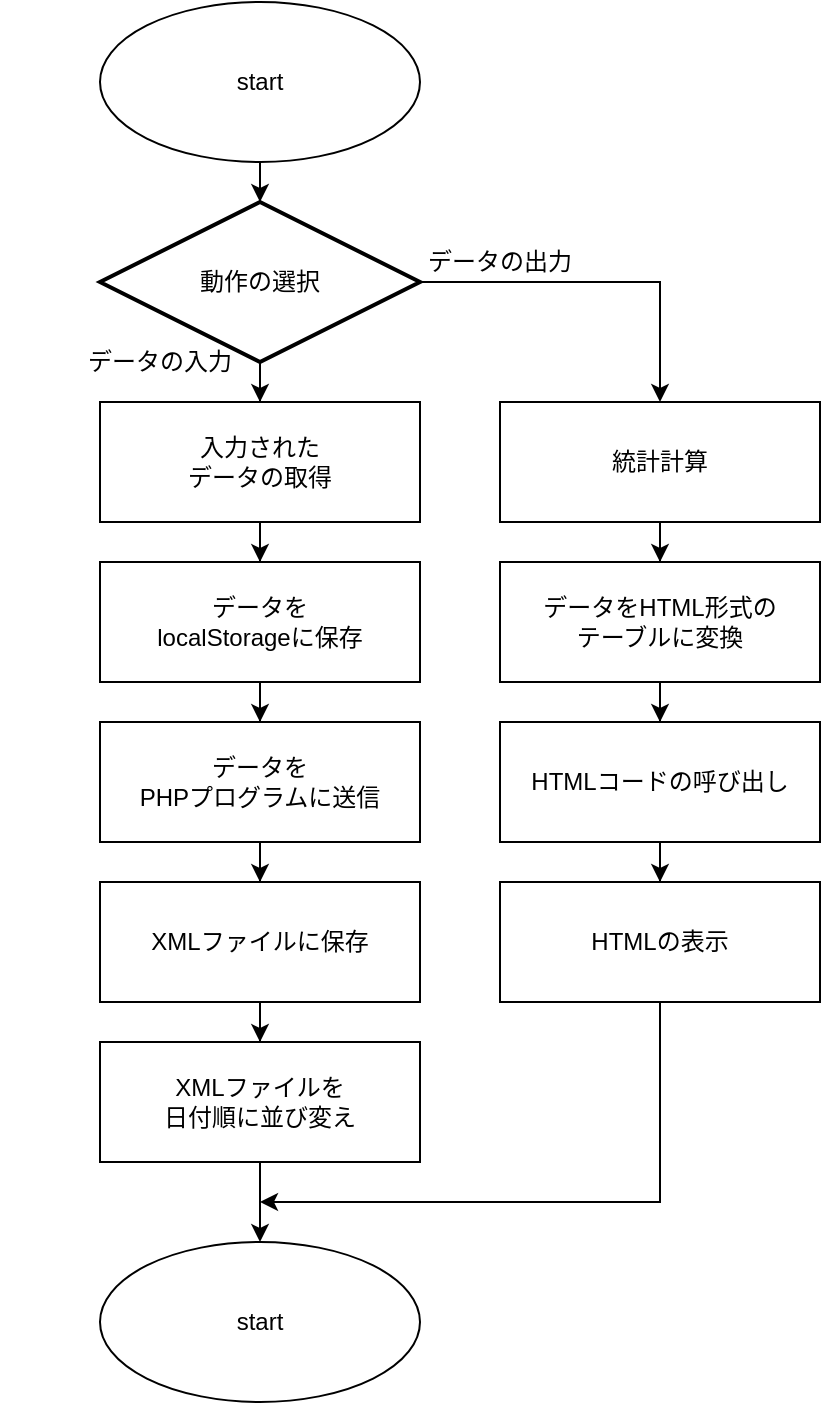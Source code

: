 <mxfile version="24.4.8" type="device" pages="2">
  <diagram id="RdB09OJIIPnD55vXzaoE" name="Page-1">
    <mxGraphModel dx="1134" dy="796" grid="1" gridSize="10" guides="1" tooltips="1" connect="1" arrows="1" fold="1" page="1" pageScale="1" pageWidth="850" pageHeight="1100" math="0" shadow="0">
      <root>
        <mxCell id="0" />
        <mxCell id="1" parent="0" />
        <mxCell id="Xo_vgsBLtCDooDZ1TVGX-27" value="" style="edgeStyle=orthogonalEdgeStyle;rounded=0;orthogonalLoop=1;jettySize=auto;html=1;" edge="1" parent="1" source="Xo_vgsBLtCDooDZ1TVGX-3" target="Xo_vgsBLtCDooDZ1TVGX-15">
          <mxGeometry relative="1" as="geometry" />
        </mxCell>
        <mxCell id="Xo_vgsBLtCDooDZ1TVGX-3" value="start" style="ellipse;whiteSpace=wrap;html=1;" vertex="1" parent="1">
          <mxGeometry x="120" y="60" width="160" height="80" as="geometry" />
        </mxCell>
        <mxCell id="Xo_vgsBLtCDooDZ1TVGX-4" value="データの入力" style="rounded=0;whiteSpace=wrap;html=1;fillColor=none;strokeColor=none;" vertex="1" parent="1">
          <mxGeometry x="70" y="200" width="160" height="80" as="geometry" />
        </mxCell>
        <mxCell id="Xo_vgsBLtCDooDZ1TVGX-12" value="" style="edgeStyle=orthogonalEdgeStyle;rounded=0;orthogonalLoop=1;jettySize=auto;html=1;" edge="1" parent="1" source="Xo_vgsBLtCDooDZ1TVGX-5" target="Xo_vgsBLtCDooDZ1TVGX-7">
          <mxGeometry relative="1" as="geometry" />
        </mxCell>
        <mxCell id="Xo_vgsBLtCDooDZ1TVGX-5" value="データを&lt;div&gt;localStorageに保存&lt;/div&gt;" style="rounded=0;whiteSpace=wrap;html=1;" vertex="1" parent="1">
          <mxGeometry x="120" y="340" width="160" height="60" as="geometry" />
        </mxCell>
        <mxCell id="Xo_vgsBLtCDooDZ1TVGX-11" value="" style="edgeStyle=orthogonalEdgeStyle;rounded=0;orthogonalLoop=1;jettySize=auto;html=1;" edge="1" parent="1" source="Xo_vgsBLtCDooDZ1TVGX-6" target="Xo_vgsBLtCDooDZ1TVGX-5">
          <mxGeometry relative="1" as="geometry" />
        </mxCell>
        <mxCell id="Xo_vgsBLtCDooDZ1TVGX-6" value="入力された&lt;div&gt;データの取得&lt;/div&gt;" style="rounded=0;whiteSpace=wrap;html=1;" vertex="1" parent="1">
          <mxGeometry x="120" y="260" width="160" height="60" as="geometry" />
        </mxCell>
        <mxCell id="Xo_vgsBLtCDooDZ1TVGX-13" value="" style="edgeStyle=orthogonalEdgeStyle;rounded=0;orthogonalLoop=1;jettySize=auto;html=1;" edge="1" parent="1" source="Xo_vgsBLtCDooDZ1TVGX-7" target="Xo_vgsBLtCDooDZ1TVGX-8">
          <mxGeometry relative="1" as="geometry" />
        </mxCell>
        <mxCell id="Xo_vgsBLtCDooDZ1TVGX-7" value="データを&lt;div&gt;PHPプログラムに送信&lt;/div&gt;" style="rounded=0;whiteSpace=wrap;html=1;" vertex="1" parent="1">
          <mxGeometry x="120" y="420" width="160" height="60" as="geometry" />
        </mxCell>
        <mxCell id="Xo_vgsBLtCDooDZ1TVGX-26" value="" style="edgeStyle=orthogonalEdgeStyle;rounded=0;orthogonalLoop=1;jettySize=auto;html=1;" edge="1" parent="1" source="Xo_vgsBLtCDooDZ1TVGX-8" target="Xo_vgsBLtCDooDZ1TVGX-19">
          <mxGeometry relative="1" as="geometry" />
        </mxCell>
        <mxCell id="Xo_vgsBLtCDooDZ1TVGX-8" value="XMLファイルに保存" style="rounded=0;whiteSpace=wrap;html=1;" vertex="1" parent="1">
          <mxGeometry x="120" y="500" width="160" height="60" as="geometry" />
        </mxCell>
        <mxCell id="Xo_vgsBLtCDooDZ1TVGX-32" value="" style="edgeStyle=orthogonalEdgeStyle;rounded=0;orthogonalLoop=1;jettySize=auto;html=1;" edge="1" parent="1" source="Xo_vgsBLtCDooDZ1TVGX-15" target="Xo_vgsBLtCDooDZ1TVGX-6">
          <mxGeometry relative="1" as="geometry" />
        </mxCell>
        <mxCell id="Xo_vgsBLtCDooDZ1TVGX-34" style="edgeStyle=orthogonalEdgeStyle;rounded=0;orthogonalLoop=1;jettySize=auto;html=1;exitX=1;exitY=0.5;exitDx=0;exitDy=0;exitPerimeter=0;entryX=0.5;entryY=0;entryDx=0;entryDy=0;" edge="1" parent="1" source="Xo_vgsBLtCDooDZ1TVGX-15" target="Xo_vgsBLtCDooDZ1TVGX-16">
          <mxGeometry relative="1" as="geometry" />
        </mxCell>
        <mxCell id="Xo_vgsBLtCDooDZ1TVGX-15" value="動作の選択" style="strokeWidth=2;html=1;shape=mxgraph.flowchart.decision;whiteSpace=wrap;" vertex="1" parent="1">
          <mxGeometry x="120" y="160" width="160" height="80" as="geometry" />
        </mxCell>
        <mxCell id="Xo_vgsBLtCDooDZ1TVGX-36" value="" style="edgeStyle=orthogonalEdgeStyle;rounded=0;orthogonalLoop=1;jettySize=auto;html=1;" edge="1" parent="1" source="Xo_vgsBLtCDooDZ1TVGX-16" target="Xo_vgsBLtCDooDZ1TVGX-20">
          <mxGeometry relative="1" as="geometry" />
        </mxCell>
        <mxCell id="Xo_vgsBLtCDooDZ1TVGX-16" value="統計計算" style="rounded=0;whiteSpace=wrap;html=1;" vertex="1" parent="1">
          <mxGeometry x="320" y="260" width="160" height="60" as="geometry" />
        </mxCell>
        <mxCell id="Xo_vgsBLtCDooDZ1TVGX-29" value="" style="edgeStyle=orthogonalEdgeStyle;rounded=0;orthogonalLoop=1;jettySize=auto;html=1;" edge="1" parent="1" source="Xo_vgsBLtCDooDZ1TVGX-19" target="Xo_vgsBLtCDooDZ1TVGX-28">
          <mxGeometry relative="1" as="geometry" />
        </mxCell>
        <mxCell id="Xo_vgsBLtCDooDZ1TVGX-19" value="XMLファイルを&lt;div&gt;日付順に並び変え&lt;/div&gt;" style="rounded=0;whiteSpace=wrap;html=1;" vertex="1" parent="1">
          <mxGeometry x="120" y="580" width="160" height="60" as="geometry" />
        </mxCell>
        <mxCell id="Xo_vgsBLtCDooDZ1TVGX-23" value="" style="edgeStyle=orthogonalEdgeStyle;rounded=0;orthogonalLoop=1;jettySize=auto;html=1;" edge="1" parent="1" source="Xo_vgsBLtCDooDZ1TVGX-20" target="Xo_vgsBLtCDooDZ1TVGX-22">
          <mxGeometry relative="1" as="geometry" />
        </mxCell>
        <mxCell id="Xo_vgsBLtCDooDZ1TVGX-20" value="データをHTML形式の&lt;div&gt;テーブルに変換&lt;/div&gt;" style="rounded=0;whiteSpace=wrap;html=1;" vertex="1" parent="1">
          <mxGeometry x="320" y="340" width="160" height="60" as="geometry" />
        </mxCell>
        <mxCell id="Xo_vgsBLtCDooDZ1TVGX-25" value="" style="edgeStyle=orthogonalEdgeStyle;rounded=0;orthogonalLoop=1;jettySize=auto;html=1;" edge="1" parent="1" source="Xo_vgsBLtCDooDZ1TVGX-22" target="Xo_vgsBLtCDooDZ1TVGX-24">
          <mxGeometry relative="1" as="geometry" />
        </mxCell>
        <mxCell id="Xo_vgsBLtCDooDZ1TVGX-22" value="HTMLコードの呼び出し" style="rounded=0;whiteSpace=wrap;html=1;" vertex="1" parent="1">
          <mxGeometry x="320" y="420" width="160" height="60" as="geometry" />
        </mxCell>
        <mxCell id="Xo_vgsBLtCDooDZ1TVGX-37" style="edgeStyle=orthogonalEdgeStyle;rounded=0;orthogonalLoop=1;jettySize=auto;html=1;exitX=0.5;exitY=1;exitDx=0;exitDy=0;" edge="1" parent="1" source="Xo_vgsBLtCDooDZ1TVGX-24">
          <mxGeometry relative="1" as="geometry">
            <mxPoint x="200" y="660" as="targetPoint" />
            <Array as="points">
              <mxPoint x="400" y="660" />
            </Array>
          </mxGeometry>
        </mxCell>
        <mxCell id="Xo_vgsBLtCDooDZ1TVGX-24" value="HTMLの表示" style="rounded=0;whiteSpace=wrap;html=1;" vertex="1" parent="1">
          <mxGeometry x="320" y="500" width="160" height="60" as="geometry" />
        </mxCell>
        <mxCell id="Xo_vgsBLtCDooDZ1TVGX-28" value="start" style="ellipse;whiteSpace=wrap;html=1;" vertex="1" parent="1">
          <mxGeometry x="120" y="680" width="160" height="80" as="geometry" />
        </mxCell>
        <mxCell id="Xo_vgsBLtCDooDZ1TVGX-35" value="データの出力" style="rounded=0;whiteSpace=wrap;html=1;fillColor=none;strokeColor=none;" vertex="1" parent="1">
          <mxGeometry x="240" y="150" width="160" height="80" as="geometry" />
        </mxCell>
      </root>
    </mxGraphModel>
  </diagram>
  <diagram id="vmZNpouIS6Cd48GsnJpK" name="ページ2">
    <mxGraphModel dx="900" dy="857" grid="1" gridSize="10" guides="1" tooltips="1" connect="1" arrows="1" fold="1" page="1" pageScale="1" pageWidth="827" pageHeight="1169" math="0" shadow="0">
      <root>
        <mxCell id="0" />
        <mxCell id="1" parent="0" />
        <mxCell id="JMt7x1iq2otXKSYf-5sz-33" style="edgeStyle=orthogonalEdgeStyle;rounded=0;orthogonalLoop=1;jettySize=auto;html=1;exitX=0.5;exitY=1;exitDx=0;exitDy=0;entryX=0.5;entryY=0;entryDx=0;entryDy=0;" edge="1" parent="1" source="JMt7x1iq2otXKSYf-5sz-2" target="JMt7x1iq2otXKSYf-5sz-27">
          <mxGeometry relative="1" as="geometry" />
        </mxCell>
        <mxCell id="JMt7x1iq2otXKSYf-5sz-2" value="start" style="ellipse;whiteSpace=wrap;html=1;" vertex="1" parent="1">
          <mxGeometry x="120" y="60" width="160" height="80" as="geometry" />
        </mxCell>
        <mxCell id="JMt7x1iq2otXKSYf-5sz-3" value="検出されなかった" style="rounded=0;whiteSpace=wrap;html=1;fillColor=none;strokeColor=none;" vertex="1" parent="1">
          <mxGeometry x="50" y="504.5" width="160" height="80" as="geometry" />
        </mxCell>
        <mxCell id="JMt7x1iq2otXKSYf-5sz-12" value="" style="edgeStyle=orthogonalEdgeStyle;rounded=0;orthogonalLoop=1;jettySize=auto;html=1;entryX=0.5;entryY=1;entryDx=0;entryDy=0;entryPerimeter=0;" edge="1" parent="1" source="JMt7x1iq2otXKSYf-5sz-14" target="JMt7x1iq2otXKSYf-5sz-30">
          <mxGeometry relative="1" as="geometry">
            <mxPoint x="200" y="560" as="targetPoint" />
          </mxGeometry>
        </mxCell>
        <mxCell id="JMt7x1iq2otXKSYf-5sz-13" style="edgeStyle=orthogonalEdgeStyle;rounded=0;orthogonalLoop=1;jettySize=auto;html=1;exitX=1;exitY=0.5;exitDx=0;exitDy=0;exitPerimeter=0;entryX=0.5;entryY=0;entryDx=0;entryDy=0;" edge="1" parent="1" source="JMt7x1iq2otXKSYf-5sz-14" target="JMt7x1iq2otXKSYf-5sz-16">
          <mxGeometry relative="1" as="geometry" />
        </mxCell>
        <mxCell id="JMt7x1iq2otXKSYf-5sz-14" value="&amp;lt;amount&amp;gt;&lt;div&gt;タグの検出&lt;/div&gt;" style="strokeWidth=2;html=1;shape=mxgraph.flowchart.decision;whiteSpace=wrap;" vertex="1" parent="1">
          <mxGeometry x="120" y="460" width="160" height="80" as="geometry" />
        </mxCell>
        <mxCell id="JMt7x1iq2otXKSYf-5sz-15" value="" style="edgeStyle=orthogonalEdgeStyle;rounded=0;orthogonalLoop=1;jettySize=auto;html=1;" edge="1" parent="1" source="JMt7x1iq2otXKSYf-5sz-16" target="JMt7x1iq2otXKSYf-5sz-20">
          <mxGeometry relative="1" as="geometry" />
        </mxCell>
        <mxCell id="JMt7x1iq2otXKSYf-5sz-16" value="&amp;lt;amount&amp;gt;タグの&lt;div&gt;値の抽出&lt;/div&gt;" style="rounded=0;whiteSpace=wrap;html=1;" vertex="1" parent="1">
          <mxGeometry x="320" y="520" width="160" height="60" as="geometry" />
        </mxCell>
        <mxCell id="JMt7x1iq2otXKSYf-5sz-19" value="" style="edgeStyle=orthogonalEdgeStyle;rounded=0;orthogonalLoop=1;jettySize=auto;html=1;" edge="1" parent="1" source="JMt7x1iq2otXKSYf-5sz-20">
          <mxGeometry relative="1" as="geometry">
            <mxPoint x="400" y="680" as="targetPoint" />
          </mxGeometry>
        </mxCell>
        <mxCell id="JMt7x1iq2otXKSYf-5sz-20" value="抽出した値の判別" style="rounded=0;whiteSpace=wrap;html=1;" vertex="1" parent="1">
          <mxGeometry x="320" y="600" width="160" height="60" as="geometry" />
        </mxCell>
        <mxCell id="JMt7x1iq2otXKSYf-5sz-25" value="start" style="ellipse;whiteSpace=wrap;html=1;" vertex="1" parent="1">
          <mxGeometry x="120" y="920" width="160" height="80" as="geometry" />
        </mxCell>
        <mxCell id="JMt7x1iq2otXKSYf-5sz-26" value="検出された" style="rounded=0;whiteSpace=wrap;html=1;fillColor=none;strokeColor=none;" vertex="1" parent="1">
          <mxGeometry x="240" y="450" width="160" height="80" as="geometry" />
        </mxCell>
        <mxCell id="JMt7x1iq2otXKSYf-5sz-34" style="edgeStyle=orthogonalEdgeStyle;rounded=0;orthogonalLoop=1;jettySize=auto;html=1;exitX=0.5;exitY=1;exitDx=0;exitDy=0;entryX=0.5;entryY=0;entryDx=0;entryDy=0;" edge="1" parent="1" source="JMt7x1iq2otXKSYf-5sz-27" target="JMt7x1iq2otXKSYf-5sz-28">
          <mxGeometry relative="1" as="geometry" />
        </mxCell>
        <mxCell id="JMt7x1iq2otXKSYf-5sz-27" value="統計計算" style="rounded=0;whiteSpace=wrap;html=1;" vertex="1" parent="1">
          <mxGeometry x="120" y="160" width="160" height="60" as="geometry" />
        </mxCell>
        <mxCell id="JMt7x1iq2otXKSYf-5sz-28" value="統計計算" style="rounded=0;whiteSpace=wrap;html=1;" vertex="1" parent="1">
          <mxGeometry x="120" y="240" width="160" height="60" as="geometry" />
        </mxCell>
        <mxCell id="JMt7x1iq2otXKSYf-5sz-37" style="edgeStyle=orthogonalEdgeStyle;rounded=0;orthogonalLoop=1;jettySize=auto;html=1;exitX=0.5;exitY=1;exitDx=0;exitDy=0;exitPerimeter=0;entryX=0.5;entryY=0;entryDx=0;entryDy=0;" edge="1" parent="1" source="JMt7x1iq2otXKSYf-5sz-29" target="JMt7x1iq2otXKSYf-5sz-31">
          <mxGeometry relative="1" as="geometry" />
        </mxCell>
        <mxCell id="JMt7x1iq2otXKSYf-5sz-29" value="roop" style="strokeWidth=2;html=1;shape=mxgraph.flowchart.loop_limit;whiteSpace=wrap;" vertex="1" parent="1">
          <mxGeometry x="120" y="320" width="160" height="40" as="geometry" />
        </mxCell>
        <mxCell id="JMt7x1iq2otXKSYf-5sz-47" value="" style="edgeStyle=orthogonalEdgeStyle;rounded=0;orthogonalLoop=1;jettySize=auto;html=1;" edge="1" parent="1" source="JMt7x1iq2otXKSYf-5sz-30" target="JMt7x1iq2otXKSYf-5sz-25">
          <mxGeometry relative="1" as="geometry" />
        </mxCell>
        <mxCell id="JMt7x1iq2otXKSYf-5sz-30" value="" style="strokeWidth=2;html=1;shape=mxgraph.flowchart.loop_limit;whiteSpace=wrap;rotation=-180;" vertex="1" parent="1">
          <mxGeometry x="120" y="850" width="160" height="40" as="geometry" />
        </mxCell>
        <mxCell id="JMt7x1iq2otXKSYf-5sz-38" value="" style="edgeStyle=orthogonalEdgeStyle;rounded=0;orthogonalLoop=1;jettySize=auto;html=1;" edge="1" parent="1" source="JMt7x1iq2otXKSYf-5sz-31" target="JMt7x1iq2otXKSYf-5sz-14">
          <mxGeometry relative="1" as="geometry" />
        </mxCell>
        <mxCell id="JMt7x1iq2otXKSYf-5sz-31" value="行の読み取り" style="rounded=0;whiteSpace=wrap;html=1;" vertex="1" parent="1">
          <mxGeometry x="120" y="380" width="160" height="60" as="geometry" />
        </mxCell>
        <mxCell id="JMt7x1iq2otXKSYf-5sz-35" style="edgeStyle=orthogonalEdgeStyle;rounded=0;orthogonalLoop=1;jettySize=auto;html=1;exitX=0.5;exitY=1;exitDx=0;exitDy=0;entryX=0.5;entryY=0;entryDx=0;entryDy=0;entryPerimeter=0;" edge="1" parent="1" source="JMt7x1iq2otXKSYf-5sz-28" target="JMt7x1iq2otXKSYf-5sz-29">
          <mxGeometry relative="1" as="geometry" />
        </mxCell>
        <mxCell id="JMt7x1iq2otXKSYf-5sz-42" style="edgeStyle=orthogonalEdgeStyle;rounded=0;orthogonalLoop=1;jettySize=auto;html=1;exitX=0.5;exitY=1;exitDx=0;exitDy=0;exitPerimeter=0;entryX=0.5;entryY=0;entryDx=0;entryDy=0;" edge="1" parent="1" source="JMt7x1iq2otXKSYf-5sz-39" target="JMt7x1iq2otXKSYf-5sz-40">
          <mxGeometry relative="1" as="geometry" />
        </mxCell>
        <mxCell id="JMt7x1iq2otXKSYf-5sz-43" style="edgeStyle=orthogonalEdgeStyle;rounded=0;orthogonalLoop=1;jettySize=auto;html=1;exitX=1;exitY=0.5;exitDx=0;exitDy=0;exitPerimeter=0;" edge="1" parent="1" source="JMt7x1iq2otXKSYf-5sz-39" target="JMt7x1iq2otXKSYf-5sz-41">
          <mxGeometry relative="1" as="geometry" />
        </mxCell>
        <mxCell id="JMt7x1iq2otXKSYf-5sz-39" value="値が0か1か" style="strokeWidth=2;html=1;shape=mxgraph.flowchart.decision;whiteSpace=wrap;" vertex="1" parent="1">
          <mxGeometry x="320" y="680" width="160" height="80" as="geometry" />
        </mxCell>
        <mxCell id="JMt7x1iq2otXKSYf-5sz-51" style="edgeStyle=orthogonalEdgeStyle;rounded=0;orthogonalLoop=1;jettySize=auto;html=1;exitX=0.5;exitY=1;exitDx=0;exitDy=0;" edge="1" parent="1" source="JMt7x1iq2otXKSYf-5sz-40">
          <mxGeometry relative="1" as="geometry">
            <mxPoint x="399.789" y="910.0" as="targetPoint" />
          </mxGeometry>
        </mxCell>
        <mxCell id="JMt7x1iq2otXKSYf-5sz-40" value="収入合計に加算" style="rounded=0;whiteSpace=wrap;html=1;" vertex="1" parent="1">
          <mxGeometry x="320" y="780" width="160" height="60" as="geometry" />
        </mxCell>
        <mxCell id="JMt7x1iq2otXKSYf-5sz-50" style="edgeStyle=orthogonalEdgeStyle;rounded=0;orthogonalLoop=1;jettySize=auto;html=1;exitX=0.5;exitY=1;exitDx=0;exitDy=0;" edge="1" parent="1" source="JMt7x1iq2otXKSYf-5sz-41">
          <mxGeometry relative="1" as="geometry">
            <mxPoint x="200" y="910.0" as="targetPoint" />
            <Array as="points">
              <mxPoint x="600" y="910" />
            </Array>
          </mxGeometry>
        </mxCell>
        <mxCell id="JMt7x1iq2otXKSYf-5sz-41" value="支出合計に加算" style="rounded=0;whiteSpace=wrap;html=1;" vertex="1" parent="1">
          <mxGeometry x="520" y="780" width="160" height="60" as="geometry" />
        </mxCell>
        <mxCell id="JMt7x1iq2otXKSYf-5sz-44" value="0" style="rounded=0;whiteSpace=wrap;html=1;fillColor=none;strokeColor=none;" vertex="1" parent="1">
          <mxGeometry x="430" y="670" width="160" height="80" as="geometry" />
        </mxCell>
        <mxCell id="JMt7x1iq2otXKSYf-5sz-45" value="1" style="rounded=0;whiteSpace=wrap;html=1;fillColor=none;strokeColor=none;" vertex="1" parent="1">
          <mxGeometry x="300" y="730" width="160" height="80" as="geometry" />
        </mxCell>
      </root>
    </mxGraphModel>
  </diagram>
</mxfile>
